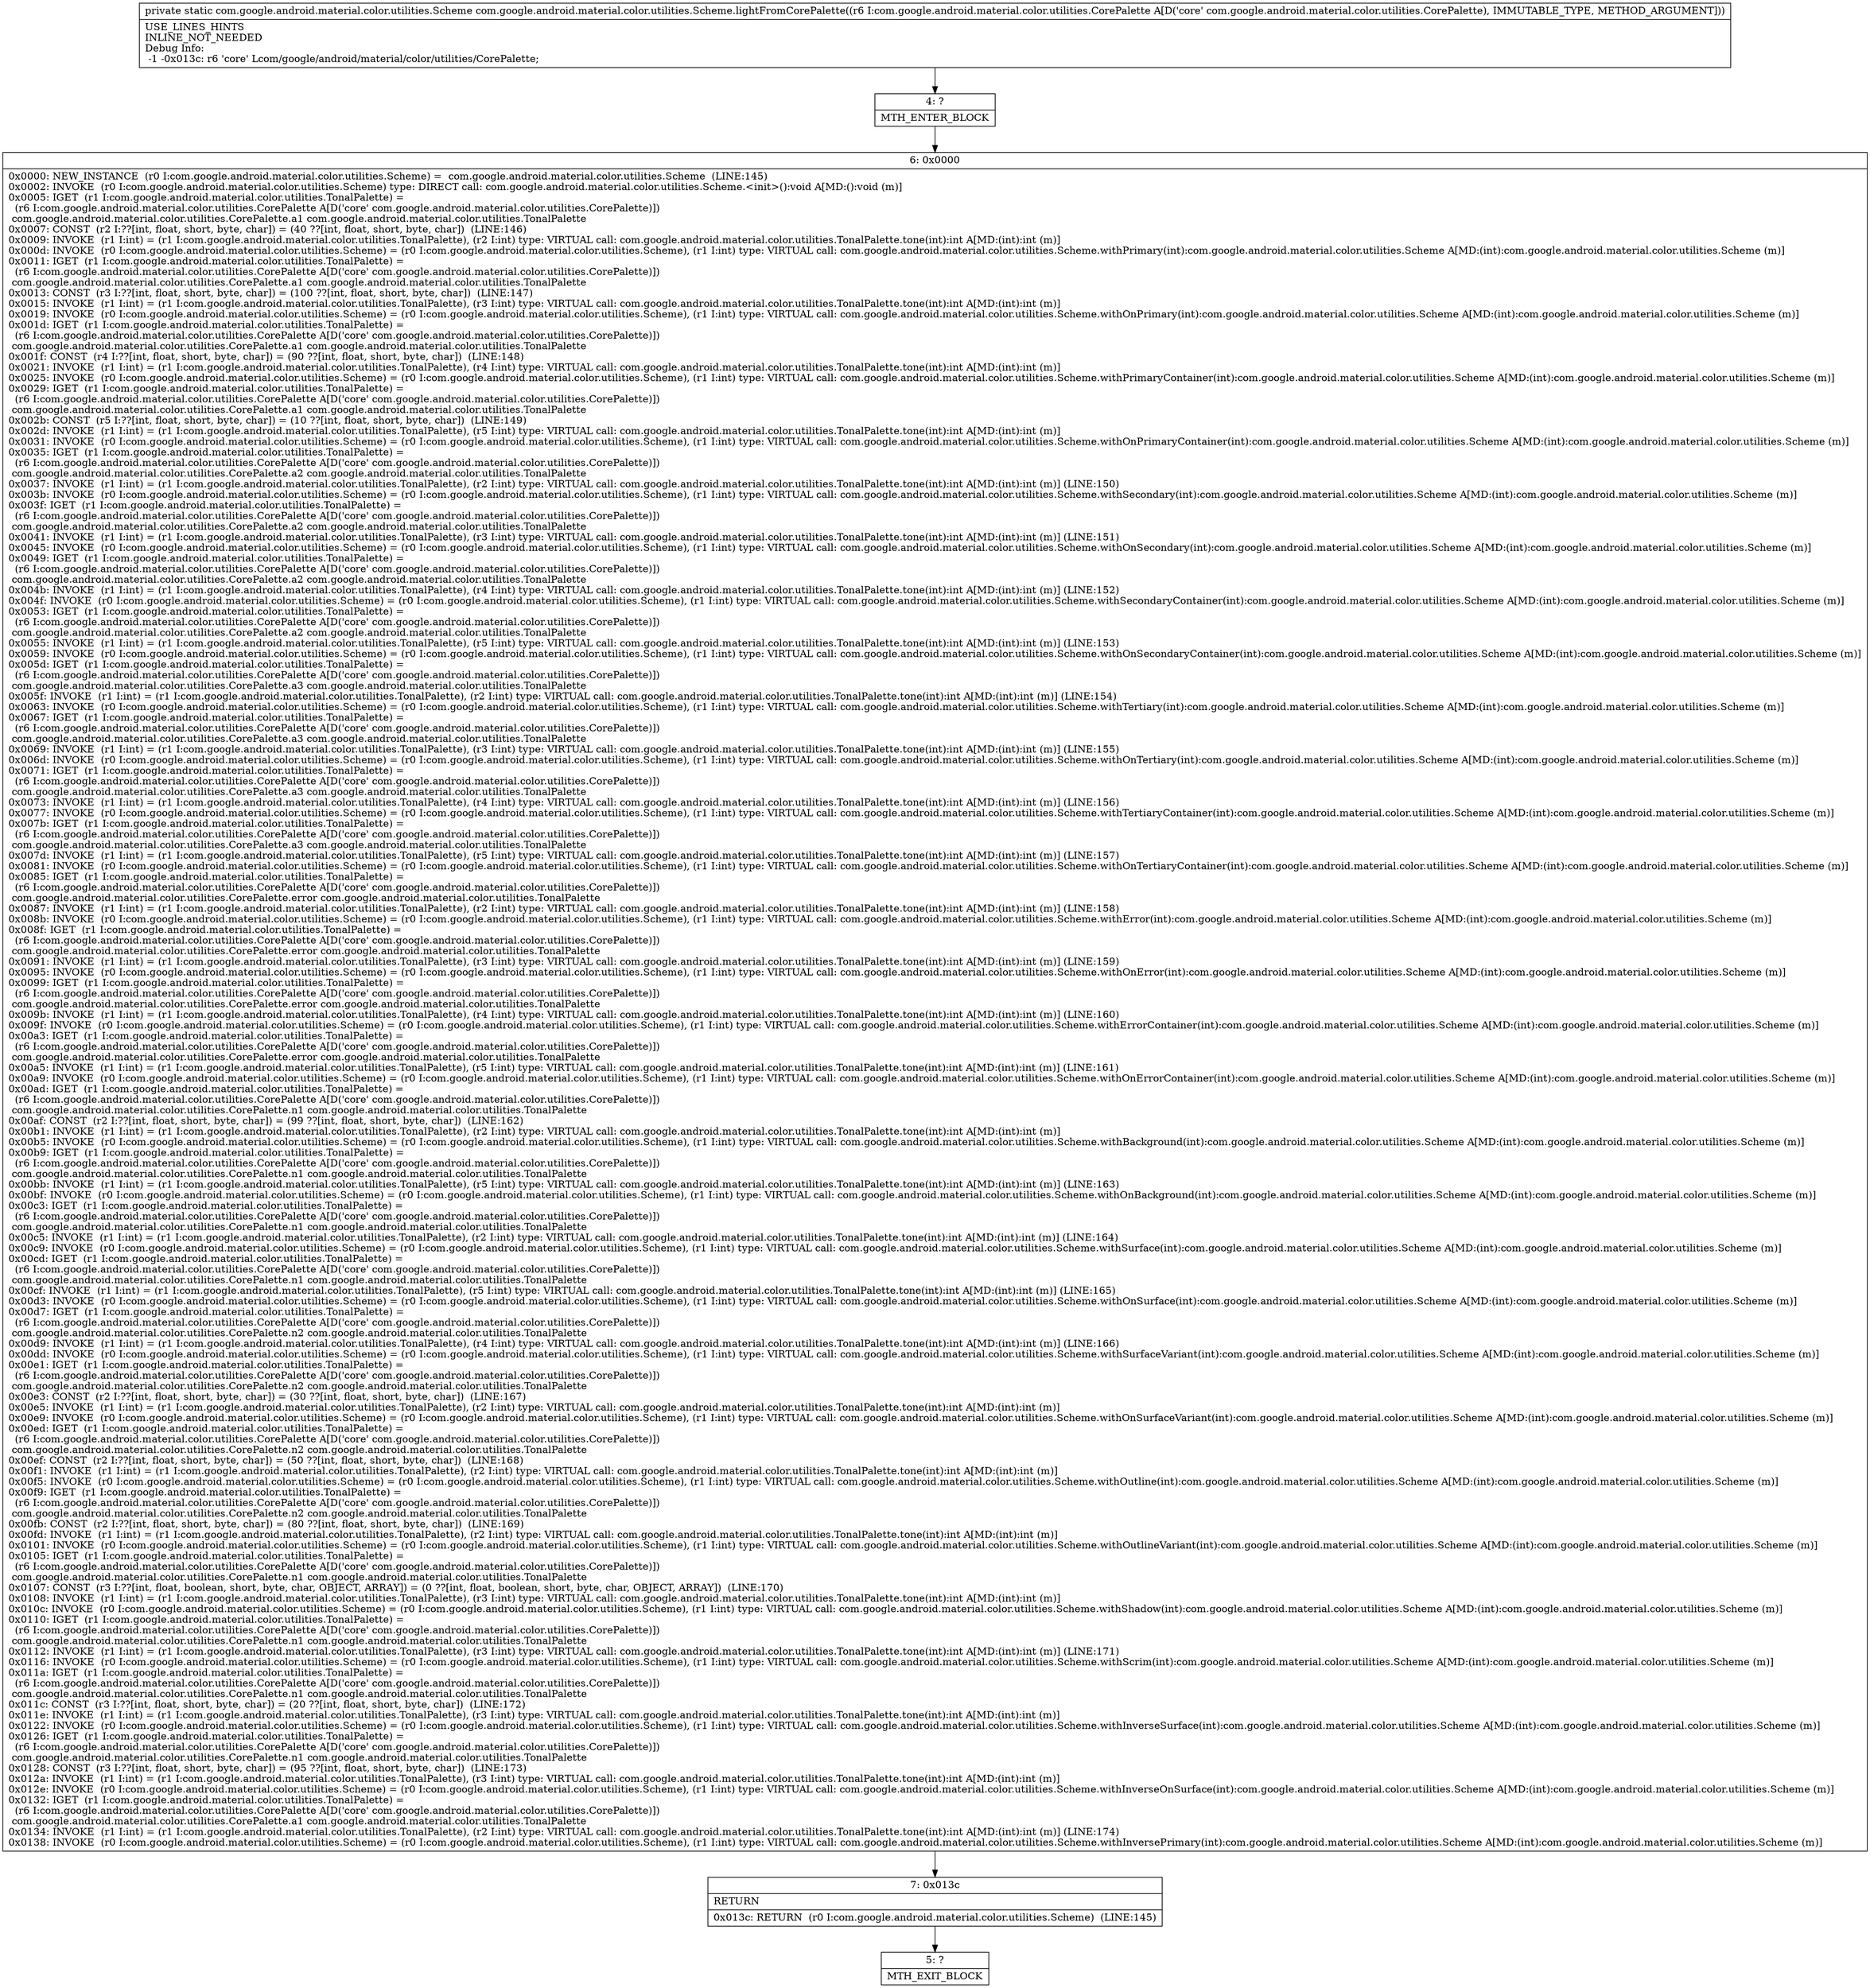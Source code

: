 digraph "CFG forcom.google.android.material.color.utilities.Scheme.lightFromCorePalette(Lcom\/google\/android\/material\/color\/utilities\/CorePalette;)Lcom\/google\/android\/material\/color\/utilities\/Scheme;" {
Node_4 [shape=record,label="{4\:\ ?|MTH_ENTER_BLOCK\l}"];
Node_6 [shape=record,label="{6\:\ 0x0000|0x0000: NEW_INSTANCE  (r0 I:com.google.android.material.color.utilities.Scheme) =  com.google.android.material.color.utilities.Scheme  (LINE:145)\l0x0002: INVOKE  (r0 I:com.google.android.material.color.utilities.Scheme) type: DIRECT call: com.google.android.material.color.utilities.Scheme.\<init\>():void A[MD:():void (m)]\l0x0005: IGET  (r1 I:com.google.android.material.color.utilities.TonalPalette) = \l  (r6 I:com.google.android.material.color.utilities.CorePalette A[D('core' com.google.android.material.color.utilities.CorePalette)])\l com.google.android.material.color.utilities.CorePalette.a1 com.google.android.material.color.utilities.TonalPalette \l0x0007: CONST  (r2 I:??[int, float, short, byte, char]) = (40 ??[int, float, short, byte, char])  (LINE:146)\l0x0009: INVOKE  (r1 I:int) = (r1 I:com.google.android.material.color.utilities.TonalPalette), (r2 I:int) type: VIRTUAL call: com.google.android.material.color.utilities.TonalPalette.tone(int):int A[MD:(int):int (m)]\l0x000d: INVOKE  (r0 I:com.google.android.material.color.utilities.Scheme) = (r0 I:com.google.android.material.color.utilities.Scheme), (r1 I:int) type: VIRTUAL call: com.google.android.material.color.utilities.Scheme.withPrimary(int):com.google.android.material.color.utilities.Scheme A[MD:(int):com.google.android.material.color.utilities.Scheme (m)]\l0x0011: IGET  (r1 I:com.google.android.material.color.utilities.TonalPalette) = \l  (r6 I:com.google.android.material.color.utilities.CorePalette A[D('core' com.google.android.material.color.utilities.CorePalette)])\l com.google.android.material.color.utilities.CorePalette.a1 com.google.android.material.color.utilities.TonalPalette \l0x0013: CONST  (r3 I:??[int, float, short, byte, char]) = (100 ??[int, float, short, byte, char])  (LINE:147)\l0x0015: INVOKE  (r1 I:int) = (r1 I:com.google.android.material.color.utilities.TonalPalette), (r3 I:int) type: VIRTUAL call: com.google.android.material.color.utilities.TonalPalette.tone(int):int A[MD:(int):int (m)]\l0x0019: INVOKE  (r0 I:com.google.android.material.color.utilities.Scheme) = (r0 I:com.google.android.material.color.utilities.Scheme), (r1 I:int) type: VIRTUAL call: com.google.android.material.color.utilities.Scheme.withOnPrimary(int):com.google.android.material.color.utilities.Scheme A[MD:(int):com.google.android.material.color.utilities.Scheme (m)]\l0x001d: IGET  (r1 I:com.google.android.material.color.utilities.TonalPalette) = \l  (r6 I:com.google.android.material.color.utilities.CorePalette A[D('core' com.google.android.material.color.utilities.CorePalette)])\l com.google.android.material.color.utilities.CorePalette.a1 com.google.android.material.color.utilities.TonalPalette \l0x001f: CONST  (r4 I:??[int, float, short, byte, char]) = (90 ??[int, float, short, byte, char])  (LINE:148)\l0x0021: INVOKE  (r1 I:int) = (r1 I:com.google.android.material.color.utilities.TonalPalette), (r4 I:int) type: VIRTUAL call: com.google.android.material.color.utilities.TonalPalette.tone(int):int A[MD:(int):int (m)]\l0x0025: INVOKE  (r0 I:com.google.android.material.color.utilities.Scheme) = (r0 I:com.google.android.material.color.utilities.Scheme), (r1 I:int) type: VIRTUAL call: com.google.android.material.color.utilities.Scheme.withPrimaryContainer(int):com.google.android.material.color.utilities.Scheme A[MD:(int):com.google.android.material.color.utilities.Scheme (m)]\l0x0029: IGET  (r1 I:com.google.android.material.color.utilities.TonalPalette) = \l  (r6 I:com.google.android.material.color.utilities.CorePalette A[D('core' com.google.android.material.color.utilities.CorePalette)])\l com.google.android.material.color.utilities.CorePalette.a1 com.google.android.material.color.utilities.TonalPalette \l0x002b: CONST  (r5 I:??[int, float, short, byte, char]) = (10 ??[int, float, short, byte, char])  (LINE:149)\l0x002d: INVOKE  (r1 I:int) = (r1 I:com.google.android.material.color.utilities.TonalPalette), (r5 I:int) type: VIRTUAL call: com.google.android.material.color.utilities.TonalPalette.tone(int):int A[MD:(int):int (m)]\l0x0031: INVOKE  (r0 I:com.google.android.material.color.utilities.Scheme) = (r0 I:com.google.android.material.color.utilities.Scheme), (r1 I:int) type: VIRTUAL call: com.google.android.material.color.utilities.Scheme.withOnPrimaryContainer(int):com.google.android.material.color.utilities.Scheme A[MD:(int):com.google.android.material.color.utilities.Scheme (m)]\l0x0035: IGET  (r1 I:com.google.android.material.color.utilities.TonalPalette) = \l  (r6 I:com.google.android.material.color.utilities.CorePalette A[D('core' com.google.android.material.color.utilities.CorePalette)])\l com.google.android.material.color.utilities.CorePalette.a2 com.google.android.material.color.utilities.TonalPalette \l0x0037: INVOKE  (r1 I:int) = (r1 I:com.google.android.material.color.utilities.TonalPalette), (r2 I:int) type: VIRTUAL call: com.google.android.material.color.utilities.TonalPalette.tone(int):int A[MD:(int):int (m)] (LINE:150)\l0x003b: INVOKE  (r0 I:com.google.android.material.color.utilities.Scheme) = (r0 I:com.google.android.material.color.utilities.Scheme), (r1 I:int) type: VIRTUAL call: com.google.android.material.color.utilities.Scheme.withSecondary(int):com.google.android.material.color.utilities.Scheme A[MD:(int):com.google.android.material.color.utilities.Scheme (m)]\l0x003f: IGET  (r1 I:com.google.android.material.color.utilities.TonalPalette) = \l  (r6 I:com.google.android.material.color.utilities.CorePalette A[D('core' com.google.android.material.color.utilities.CorePalette)])\l com.google.android.material.color.utilities.CorePalette.a2 com.google.android.material.color.utilities.TonalPalette \l0x0041: INVOKE  (r1 I:int) = (r1 I:com.google.android.material.color.utilities.TonalPalette), (r3 I:int) type: VIRTUAL call: com.google.android.material.color.utilities.TonalPalette.tone(int):int A[MD:(int):int (m)] (LINE:151)\l0x0045: INVOKE  (r0 I:com.google.android.material.color.utilities.Scheme) = (r0 I:com.google.android.material.color.utilities.Scheme), (r1 I:int) type: VIRTUAL call: com.google.android.material.color.utilities.Scheme.withOnSecondary(int):com.google.android.material.color.utilities.Scheme A[MD:(int):com.google.android.material.color.utilities.Scheme (m)]\l0x0049: IGET  (r1 I:com.google.android.material.color.utilities.TonalPalette) = \l  (r6 I:com.google.android.material.color.utilities.CorePalette A[D('core' com.google.android.material.color.utilities.CorePalette)])\l com.google.android.material.color.utilities.CorePalette.a2 com.google.android.material.color.utilities.TonalPalette \l0x004b: INVOKE  (r1 I:int) = (r1 I:com.google.android.material.color.utilities.TonalPalette), (r4 I:int) type: VIRTUAL call: com.google.android.material.color.utilities.TonalPalette.tone(int):int A[MD:(int):int (m)] (LINE:152)\l0x004f: INVOKE  (r0 I:com.google.android.material.color.utilities.Scheme) = (r0 I:com.google.android.material.color.utilities.Scheme), (r1 I:int) type: VIRTUAL call: com.google.android.material.color.utilities.Scheme.withSecondaryContainer(int):com.google.android.material.color.utilities.Scheme A[MD:(int):com.google.android.material.color.utilities.Scheme (m)]\l0x0053: IGET  (r1 I:com.google.android.material.color.utilities.TonalPalette) = \l  (r6 I:com.google.android.material.color.utilities.CorePalette A[D('core' com.google.android.material.color.utilities.CorePalette)])\l com.google.android.material.color.utilities.CorePalette.a2 com.google.android.material.color.utilities.TonalPalette \l0x0055: INVOKE  (r1 I:int) = (r1 I:com.google.android.material.color.utilities.TonalPalette), (r5 I:int) type: VIRTUAL call: com.google.android.material.color.utilities.TonalPalette.tone(int):int A[MD:(int):int (m)] (LINE:153)\l0x0059: INVOKE  (r0 I:com.google.android.material.color.utilities.Scheme) = (r0 I:com.google.android.material.color.utilities.Scheme), (r1 I:int) type: VIRTUAL call: com.google.android.material.color.utilities.Scheme.withOnSecondaryContainer(int):com.google.android.material.color.utilities.Scheme A[MD:(int):com.google.android.material.color.utilities.Scheme (m)]\l0x005d: IGET  (r1 I:com.google.android.material.color.utilities.TonalPalette) = \l  (r6 I:com.google.android.material.color.utilities.CorePalette A[D('core' com.google.android.material.color.utilities.CorePalette)])\l com.google.android.material.color.utilities.CorePalette.a3 com.google.android.material.color.utilities.TonalPalette \l0x005f: INVOKE  (r1 I:int) = (r1 I:com.google.android.material.color.utilities.TonalPalette), (r2 I:int) type: VIRTUAL call: com.google.android.material.color.utilities.TonalPalette.tone(int):int A[MD:(int):int (m)] (LINE:154)\l0x0063: INVOKE  (r0 I:com.google.android.material.color.utilities.Scheme) = (r0 I:com.google.android.material.color.utilities.Scheme), (r1 I:int) type: VIRTUAL call: com.google.android.material.color.utilities.Scheme.withTertiary(int):com.google.android.material.color.utilities.Scheme A[MD:(int):com.google.android.material.color.utilities.Scheme (m)]\l0x0067: IGET  (r1 I:com.google.android.material.color.utilities.TonalPalette) = \l  (r6 I:com.google.android.material.color.utilities.CorePalette A[D('core' com.google.android.material.color.utilities.CorePalette)])\l com.google.android.material.color.utilities.CorePalette.a3 com.google.android.material.color.utilities.TonalPalette \l0x0069: INVOKE  (r1 I:int) = (r1 I:com.google.android.material.color.utilities.TonalPalette), (r3 I:int) type: VIRTUAL call: com.google.android.material.color.utilities.TonalPalette.tone(int):int A[MD:(int):int (m)] (LINE:155)\l0x006d: INVOKE  (r0 I:com.google.android.material.color.utilities.Scheme) = (r0 I:com.google.android.material.color.utilities.Scheme), (r1 I:int) type: VIRTUAL call: com.google.android.material.color.utilities.Scheme.withOnTertiary(int):com.google.android.material.color.utilities.Scheme A[MD:(int):com.google.android.material.color.utilities.Scheme (m)]\l0x0071: IGET  (r1 I:com.google.android.material.color.utilities.TonalPalette) = \l  (r6 I:com.google.android.material.color.utilities.CorePalette A[D('core' com.google.android.material.color.utilities.CorePalette)])\l com.google.android.material.color.utilities.CorePalette.a3 com.google.android.material.color.utilities.TonalPalette \l0x0073: INVOKE  (r1 I:int) = (r1 I:com.google.android.material.color.utilities.TonalPalette), (r4 I:int) type: VIRTUAL call: com.google.android.material.color.utilities.TonalPalette.tone(int):int A[MD:(int):int (m)] (LINE:156)\l0x0077: INVOKE  (r0 I:com.google.android.material.color.utilities.Scheme) = (r0 I:com.google.android.material.color.utilities.Scheme), (r1 I:int) type: VIRTUAL call: com.google.android.material.color.utilities.Scheme.withTertiaryContainer(int):com.google.android.material.color.utilities.Scheme A[MD:(int):com.google.android.material.color.utilities.Scheme (m)]\l0x007b: IGET  (r1 I:com.google.android.material.color.utilities.TonalPalette) = \l  (r6 I:com.google.android.material.color.utilities.CorePalette A[D('core' com.google.android.material.color.utilities.CorePalette)])\l com.google.android.material.color.utilities.CorePalette.a3 com.google.android.material.color.utilities.TonalPalette \l0x007d: INVOKE  (r1 I:int) = (r1 I:com.google.android.material.color.utilities.TonalPalette), (r5 I:int) type: VIRTUAL call: com.google.android.material.color.utilities.TonalPalette.tone(int):int A[MD:(int):int (m)] (LINE:157)\l0x0081: INVOKE  (r0 I:com.google.android.material.color.utilities.Scheme) = (r0 I:com.google.android.material.color.utilities.Scheme), (r1 I:int) type: VIRTUAL call: com.google.android.material.color.utilities.Scheme.withOnTertiaryContainer(int):com.google.android.material.color.utilities.Scheme A[MD:(int):com.google.android.material.color.utilities.Scheme (m)]\l0x0085: IGET  (r1 I:com.google.android.material.color.utilities.TonalPalette) = \l  (r6 I:com.google.android.material.color.utilities.CorePalette A[D('core' com.google.android.material.color.utilities.CorePalette)])\l com.google.android.material.color.utilities.CorePalette.error com.google.android.material.color.utilities.TonalPalette \l0x0087: INVOKE  (r1 I:int) = (r1 I:com.google.android.material.color.utilities.TonalPalette), (r2 I:int) type: VIRTUAL call: com.google.android.material.color.utilities.TonalPalette.tone(int):int A[MD:(int):int (m)] (LINE:158)\l0x008b: INVOKE  (r0 I:com.google.android.material.color.utilities.Scheme) = (r0 I:com.google.android.material.color.utilities.Scheme), (r1 I:int) type: VIRTUAL call: com.google.android.material.color.utilities.Scheme.withError(int):com.google.android.material.color.utilities.Scheme A[MD:(int):com.google.android.material.color.utilities.Scheme (m)]\l0x008f: IGET  (r1 I:com.google.android.material.color.utilities.TonalPalette) = \l  (r6 I:com.google.android.material.color.utilities.CorePalette A[D('core' com.google.android.material.color.utilities.CorePalette)])\l com.google.android.material.color.utilities.CorePalette.error com.google.android.material.color.utilities.TonalPalette \l0x0091: INVOKE  (r1 I:int) = (r1 I:com.google.android.material.color.utilities.TonalPalette), (r3 I:int) type: VIRTUAL call: com.google.android.material.color.utilities.TonalPalette.tone(int):int A[MD:(int):int (m)] (LINE:159)\l0x0095: INVOKE  (r0 I:com.google.android.material.color.utilities.Scheme) = (r0 I:com.google.android.material.color.utilities.Scheme), (r1 I:int) type: VIRTUAL call: com.google.android.material.color.utilities.Scheme.withOnError(int):com.google.android.material.color.utilities.Scheme A[MD:(int):com.google.android.material.color.utilities.Scheme (m)]\l0x0099: IGET  (r1 I:com.google.android.material.color.utilities.TonalPalette) = \l  (r6 I:com.google.android.material.color.utilities.CorePalette A[D('core' com.google.android.material.color.utilities.CorePalette)])\l com.google.android.material.color.utilities.CorePalette.error com.google.android.material.color.utilities.TonalPalette \l0x009b: INVOKE  (r1 I:int) = (r1 I:com.google.android.material.color.utilities.TonalPalette), (r4 I:int) type: VIRTUAL call: com.google.android.material.color.utilities.TonalPalette.tone(int):int A[MD:(int):int (m)] (LINE:160)\l0x009f: INVOKE  (r0 I:com.google.android.material.color.utilities.Scheme) = (r0 I:com.google.android.material.color.utilities.Scheme), (r1 I:int) type: VIRTUAL call: com.google.android.material.color.utilities.Scheme.withErrorContainer(int):com.google.android.material.color.utilities.Scheme A[MD:(int):com.google.android.material.color.utilities.Scheme (m)]\l0x00a3: IGET  (r1 I:com.google.android.material.color.utilities.TonalPalette) = \l  (r6 I:com.google.android.material.color.utilities.CorePalette A[D('core' com.google.android.material.color.utilities.CorePalette)])\l com.google.android.material.color.utilities.CorePalette.error com.google.android.material.color.utilities.TonalPalette \l0x00a5: INVOKE  (r1 I:int) = (r1 I:com.google.android.material.color.utilities.TonalPalette), (r5 I:int) type: VIRTUAL call: com.google.android.material.color.utilities.TonalPalette.tone(int):int A[MD:(int):int (m)] (LINE:161)\l0x00a9: INVOKE  (r0 I:com.google.android.material.color.utilities.Scheme) = (r0 I:com.google.android.material.color.utilities.Scheme), (r1 I:int) type: VIRTUAL call: com.google.android.material.color.utilities.Scheme.withOnErrorContainer(int):com.google.android.material.color.utilities.Scheme A[MD:(int):com.google.android.material.color.utilities.Scheme (m)]\l0x00ad: IGET  (r1 I:com.google.android.material.color.utilities.TonalPalette) = \l  (r6 I:com.google.android.material.color.utilities.CorePalette A[D('core' com.google.android.material.color.utilities.CorePalette)])\l com.google.android.material.color.utilities.CorePalette.n1 com.google.android.material.color.utilities.TonalPalette \l0x00af: CONST  (r2 I:??[int, float, short, byte, char]) = (99 ??[int, float, short, byte, char])  (LINE:162)\l0x00b1: INVOKE  (r1 I:int) = (r1 I:com.google.android.material.color.utilities.TonalPalette), (r2 I:int) type: VIRTUAL call: com.google.android.material.color.utilities.TonalPalette.tone(int):int A[MD:(int):int (m)]\l0x00b5: INVOKE  (r0 I:com.google.android.material.color.utilities.Scheme) = (r0 I:com.google.android.material.color.utilities.Scheme), (r1 I:int) type: VIRTUAL call: com.google.android.material.color.utilities.Scheme.withBackground(int):com.google.android.material.color.utilities.Scheme A[MD:(int):com.google.android.material.color.utilities.Scheme (m)]\l0x00b9: IGET  (r1 I:com.google.android.material.color.utilities.TonalPalette) = \l  (r6 I:com.google.android.material.color.utilities.CorePalette A[D('core' com.google.android.material.color.utilities.CorePalette)])\l com.google.android.material.color.utilities.CorePalette.n1 com.google.android.material.color.utilities.TonalPalette \l0x00bb: INVOKE  (r1 I:int) = (r1 I:com.google.android.material.color.utilities.TonalPalette), (r5 I:int) type: VIRTUAL call: com.google.android.material.color.utilities.TonalPalette.tone(int):int A[MD:(int):int (m)] (LINE:163)\l0x00bf: INVOKE  (r0 I:com.google.android.material.color.utilities.Scheme) = (r0 I:com.google.android.material.color.utilities.Scheme), (r1 I:int) type: VIRTUAL call: com.google.android.material.color.utilities.Scheme.withOnBackground(int):com.google.android.material.color.utilities.Scheme A[MD:(int):com.google.android.material.color.utilities.Scheme (m)]\l0x00c3: IGET  (r1 I:com.google.android.material.color.utilities.TonalPalette) = \l  (r6 I:com.google.android.material.color.utilities.CorePalette A[D('core' com.google.android.material.color.utilities.CorePalette)])\l com.google.android.material.color.utilities.CorePalette.n1 com.google.android.material.color.utilities.TonalPalette \l0x00c5: INVOKE  (r1 I:int) = (r1 I:com.google.android.material.color.utilities.TonalPalette), (r2 I:int) type: VIRTUAL call: com.google.android.material.color.utilities.TonalPalette.tone(int):int A[MD:(int):int (m)] (LINE:164)\l0x00c9: INVOKE  (r0 I:com.google.android.material.color.utilities.Scheme) = (r0 I:com.google.android.material.color.utilities.Scheme), (r1 I:int) type: VIRTUAL call: com.google.android.material.color.utilities.Scheme.withSurface(int):com.google.android.material.color.utilities.Scheme A[MD:(int):com.google.android.material.color.utilities.Scheme (m)]\l0x00cd: IGET  (r1 I:com.google.android.material.color.utilities.TonalPalette) = \l  (r6 I:com.google.android.material.color.utilities.CorePalette A[D('core' com.google.android.material.color.utilities.CorePalette)])\l com.google.android.material.color.utilities.CorePalette.n1 com.google.android.material.color.utilities.TonalPalette \l0x00cf: INVOKE  (r1 I:int) = (r1 I:com.google.android.material.color.utilities.TonalPalette), (r5 I:int) type: VIRTUAL call: com.google.android.material.color.utilities.TonalPalette.tone(int):int A[MD:(int):int (m)] (LINE:165)\l0x00d3: INVOKE  (r0 I:com.google.android.material.color.utilities.Scheme) = (r0 I:com.google.android.material.color.utilities.Scheme), (r1 I:int) type: VIRTUAL call: com.google.android.material.color.utilities.Scheme.withOnSurface(int):com.google.android.material.color.utilities.Scheme A[MD:(int):com.google.android.material.color.utilities.Scheme (m)]\l0x00d7: IGET  (r1 I:com.google.android.material.color.utilities.TonalPalette) = \l  (r6 I:com.google.android.material.color.utilities.CorePalette A[D('core' com.google.android.material.color.utilities.CorePalette)])\l com.google.android.material.color.utilities.CorePalette.n2 com.google.android.material.color.utilities.TonalPalette \l0x00d9: INVOKE  (r1 I:int) = (r1 I:com.google.android.material.color.utilities.TonalPalette), (r4 I:int) type: VIRTUAL call: com.google.android.material.color.utilities.TonalPalette.tone(int):int A[MD:(int):int (m)] (LINE:166)\l0x00dd: INVOKE  (r0 I:com.google.android.material.color.utilities.Scheme) = (r0 I:com.google.android.material.color.utilities.Scheme), (r1 I:int) type: VIRTUAL call: com.google.android.material.color.utilities.Scheme.withSurfaceVariant(int):com.google.android.material.color.utilities.Scheme A[MD:(int):com.google.android.material.color.utilities.Scheme (m)]\l0x00e1: IGET  (r1 I:com.google.android.material.color.utilities.TonalPalette) = \l  (r6 I:com.google.android.material.color.utilities.CorePalette A[D('core' com.google.android.material.color.utilities.CorePalette)])\l com.google.android.material.color.utilities.CorePalette.n2 com.google.android.material.color.utilities.TonalPalette \l0x00e3: CONST  (r2 I:??[int, float, short, byte, char]) = (30 ??[int, float, short, byte, char])  (LINE:167)\l0x00e5: INVOKE  (r1 I:int) = (r1 I:com.google.android.material.color.utilities.TonalPalette), (r2 I:int) type: VIRTUAL call: com.google.android.material.color.utilities.TonalPalette.tone(int):int A[MD:(int):int (m)]\l0x00e9: INVOKE  (r0 I:com.google.android.material.color.utilities.Scheme) = (r0 I:com.google.android.material.color.utilities.Scheme), (r1 I:int) type: VIRTUAL call: com.google.android.material.color.utilities.Scheme.withOnSurfaceVariant(int):com.google.android.material.color.utilities.Scheme A[MD:(int):com.google.android.material.color.utilities.Scheme (m)]\l0x00ed: IGET  (r1 I:com.google.android.material.color.utilities.TonalPalette) = \l  (r6 I:com.google.android.material.color.utilities.CorePalette A[D('core' com.google.android.material.color.utilities.CorePalette)])\l com.google.android.material.color.utilities.CorePalette.n2 com.google.android.material.color.utilities.TonalPalette \l0x00ef: CONST  (r2 I:??[int, float, short, byte, char]) = (50 ??[int, float, short, byte, char])  (LINE:168)\l0x00f1: INVOKE  (r1 I:int) = (r1 I:com.google.android.material.color.utilities.TonalPalette), (r2 I:int) type: VIRTUAL call: com.google.android.material.color.utilities.TonalPalette.tone(int):int A[MD:(int):int (m)]\l0x00f5: INVOKE  (r0 I:com.google.android.material.color.utilities.Scheme) = (r0 I:com.google.android.material.color.utilities.Scheme), (r1 I:int) type: VIRTUAL call: com.google.android.material.color.utilities.Scheme.withOutline(int):com.google.android.material.color.utilities.Scheme A[MD:(int):com.google.android.material.color.utilities.Scheme (m)]\l0x00f9: IGET  (r1 I:com.google.android.material.color.utilities.TonalPalette) = \l  (r6 I:com.google.android.material.color.utilities.CorePalette A[D('core' com.google.android.material.color.utilities.CorePalette)])\l com.google.android.material.color.utilities.CorePalette.n2 com.google.android.material.color.utilities.TonalPalette \l0x00fb: CONST  (r2 I:??[int, float, short, byte, char]) = (80 ??[int, float, short, byte, char])  (LINE:169)\l0x00fd: INVOKE  (r1 I:int) = (r1 I:com.google.android.material.color.utilities.TonalPalette), (r2 I:int) type: VIRTUAL call: com.google.android.material.color.utilities.TonalPalette.tone(int):int A[MD:(int):int (m)]\l0x0101: INVOKE  (r0 I:com.google.android.material.color.utilities.Scheme) = (r0 I:com.google.android.material.color.utilities.Scheme), (r1 I:int) type: VIRTUAL call: com.google.android.material.color.utilities.Scheme.withOutlineVariant(int):com.google.android.material.color.utilities.Scheme A[MD:(int):com.google.android.material.color.utilities.Scheme (m)]\l0x0105: IGET  (r1 I:com.google.android.material.color.utilities.TonalPalette) = \l  (r6 I:com.google.android.material.color.utilities.CorePalette A[D('core' com.google.android.material.color.utilities.CorePalette)])\l com.google.android.material.color.utilities.CorePalette.n1 com.google.android.material.color.utilities.TonalPalette \l0x0107: CONST  (r3 I:??[int, float, boolean, short, byte, char, OBJECT, ARRAY]) = (0 ??[int, float, boolean, short, byte, char, OBJECT, ARRAY])  (LINE:170)\l0x0108: INVOKE  (r1 I:int) = (r1 I:com.google.android.material.color.utilities.TonalPalette), (r3 I:int) type: VIRTUAL call: com.google.android.material.color.utilities.TonalPalette.tone(int):int A[MD:(int):int (m)]\l0x010c: INVOKE  (r0 I:com.google.android.material.color.utilities.Scheme) = (r0 I:com.google.android.material.color.utilities.Scheme), (r1 I:int) type: VIRTUAL call: com.google.android.material.color.utilities.Scheme.withShadow(int):com.google.android.material.color.utilities.Scheme A[MD:(int):com.google.android.material.color.utilities.Scheme (m)]\l0x0110: IGET  (r1 I:com.google.android.material.color.utilities.TonalPalette) = \l  (r6 I:com.google.android.material.color.utilities.CorePalette A[D('core' com.google.android.material.color.utilities.CorePalette)])\l com.google.android.material.color.utilities.CorePalette.n1 com.google.android.material.color.utilities.TonalPalette \l0x0112: INVOKE  (r1 I:int) = (r1 I:com.google.android.material.color.utilities.TonalPalette), (r3 I:int) type: VIRTUAL call: com.google.android.material.color.utilities.TonalPalette.tone(int):int A[MD:(int):int (m)] (LINE:171)\l0x0116: INVOKE  (r0 I:com.google.android.material.color.utilities.Scheme) = (r0 I:com.google.android.material.color.utilities.Scheme), (r1 I:int) type: VIRTUAL call: com.google.android.material.color.utilities.Scheme.withScrim(int):com.google.android.material.color.utilities.Scheme A[MD:(int):com.google.android.material.color.utilities.Scheme (m)]\l0x011a: IGET  (r1 I:com.google.android.material.color.utilities.TonalPalette) = \l  (r6 I:com.google.android.material.color.utilities.CorePalette A[D('core' com.google.android.material.color.utilities.CorePalette)])\l com.google.android.material.color.utilities.CorePalette.n1 com.google.android.material.color.utilities.TonalPalette \l0x011c: CONST  (r3 I:??[int, float, short, byte, char]) = (20 ??[int, float, short, byte, char])  (LINE:172)\l0x011e: INVOKE  (r1 I:int) = (r1 I:com.google.android.material.color.utilities.TonalPalette), (r3 I:int) type: VIRTUAL call: com.google.android.material.color.utilities.TonalPalette.tone(int):int A[MD:(int):int (m)]\l0x0122: INVOKE  (r0 I:com.google.android.material.color.utilities.Scheme) = (r0 I:com.google.android.material.color.utilities.Scheme), (r1 I:int) type: VIRTUAL call: com.google.android.material.color.utilities.Scheme.withInverseSurface(int):com.google.android.material.color.utilities.Scheme A[MD:(int):com.google.android.material.color.utilities.Scheme (m)]\l0x0126: IGET  (r1 I:com.google.android.material.color.utilities.TonalPalette) = \l  (r6 I:com.google.android.material.color.utilities.CorePalette A[D('core' com.google.android.material.color.utilities.CorePalette)])\l com.google.android.material.color.utilities.CorePalette.n1 com.google.android.material.color.utilities.TonalPalette \l0x0128: CONST  (r3 I:??[int, float, short, byte, char]) = (95 ??[int, float, short, byte, char])  (LINE:173)\l0x012a: INVOKE  (r1 I:int) = (r1 I:com.google.android.material.color.utilities.TonalPalette), (r3 I:int) type: VIRTUAL call: com.google.android.material.color.utilities.TonalPalette.tone(int):int A[MD:(int):int (m)]\l0x012e: INVOKE  (r0 I:com.google.android.material.color.utilities.Scheme) = (r0 I:com.google.android.material.color.utilities.Scheme), (r1 I:int) type: VIRTUAL call: com.google.android.material.color.utilities.Scheme.withInverseOnSurface(int):com.google.android.material.color.utilities.Scheme A[MD:(int):com.google.android.material.color.utilities.Scheme (m)]\l0x0132: IGET  (r1 I:com.google.android.material.color.utilities.TonalPalette) = \l  (r6 I:com.google.android.material.color.utilities.CorePalette A[D('core' com.google.android.material.color.utilities.CorePalette)])\l com.google.android.material.color.utilities.CorePalette.a1 com.google.android.material.color.utilities.TonalPalette \l0x0134: INVOKE  (r1 I:int) = (r1 I:com.google.android.material.color.utilities.TonalPalette), (r2 I:int) type: VIRTUAL call: com.google.android.material.color.utilities.TonalPalette.tone(int):int A[MD:(int):int (m)] (LINE:174)\l0x0138: INVOKE  (r0 I:com.google.android.material.color.utilities.Scheme) = (r0 I:com.google.android.material.color.utilities.Scheme), (r1 I:int) type: VIRTUAL call: com.google.android.material.color.utilities.Scheme.withInversePrimary(int):com.google.android.material.color.utilities.Scheme A[MD:(int):com.google.android.material.color.utilities.Scheme (m)]\l}"];
Node_7 [shape=record,label="{7\:\ 0x013c|RETURN\l|0x013c: RETURN  (r0 I:com.google.android.material.color.utilities.Scheme)  (LINE:145)\l}"];
Node_5 [shape=record,label="{5\:\ ?|MTH_EXIT_BLOCK\l}"];
MethodNode[shape=record,label="{private static com.google.android.material.color.utilities.Scheme com.google.android.material.color.utilities.Scheme.lightFromCorePalette((r6 I:com.google.android.material.color.utilities.CorePalette A[D('core' com.google.android.material.color.utilities.CorePalette), IMMUTABLE_TYPE, METHOD_ARGUMENT]))  | USE_LINES_HINTS\lINLINE_NOT_NEEDED\lDebug Info:\l  \-1 \-0x013c: r6 'core' Lcom\/google\/android\/material\/color\/utilities\/CorePalette;\l}"];
MethodNode -> Node_4;Node_4 -> Node_6;
Node_6 -> Node_7;
Node_7 -> Node_5;
}


